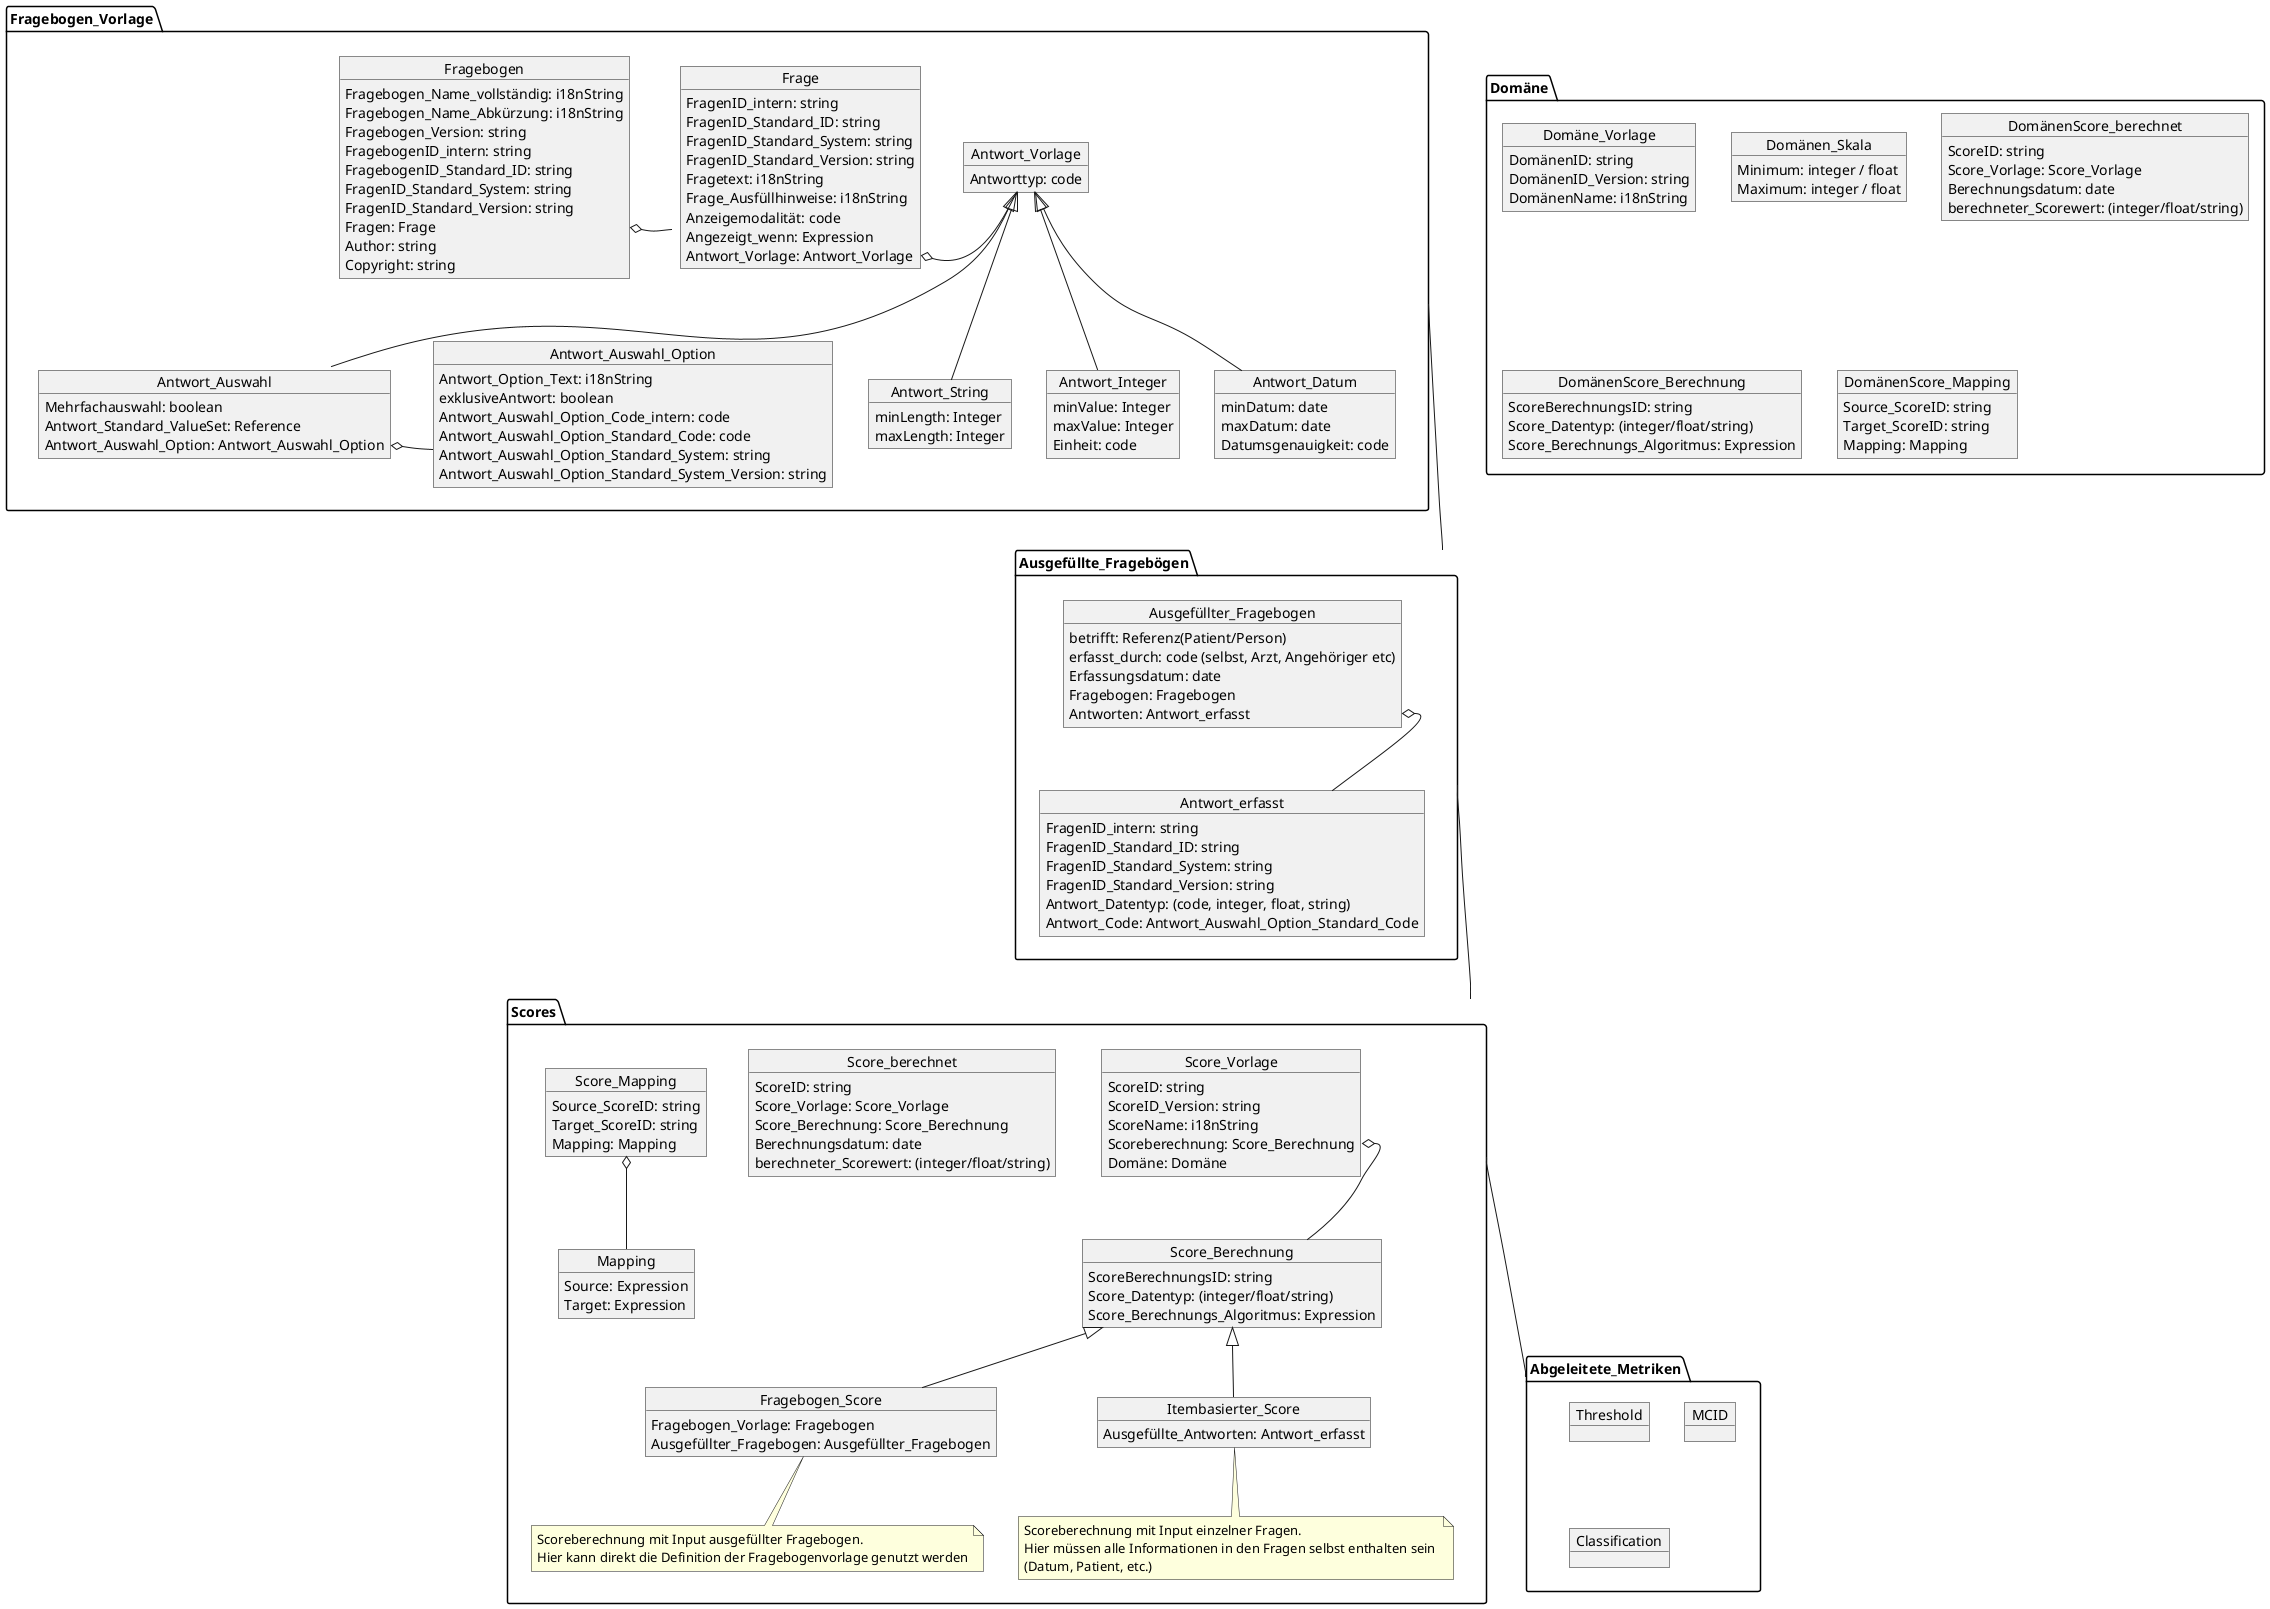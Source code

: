 @startuml MII_PROMs_Fragebögen
package Fragebogen_Vorlage {
    object Fragebogen {
        Fragebogen_Name_vollständig: i18nString
        Fragebogen_Name_Abkürzung: i18nString
        Fragebogen_Version: string
        FragebogenID_intern: string
        FragebogenID_Standard_ID: string
        FragenID_Standard_System: string
        FragenID_Standard_Version: string
        Fragen: Frage
        Author: string

        Copyright: string


    }

    object Frage{
        FragenID_intern: string
        FragenID_Standard_ID: string
        FragenID_Standard_System: string
        FragenID_Standard_Version: string
        Fragetext: i18nString
        Frage_Ausfüllhinweise: i18nString
        Anzeigemodalität: code
        Angezeigt_wenn: Expression
        Antwort_Vorlage: Antwort_Vorlage

    }

    Fragebogen::Frage o-right- Frage

    object Antwort_Vorlage {
        Antworttyp: code
    }
    Frage::Antwort_Vorlage  o-right-- Antwort_Vorlage

    object Antwort_String {
        minLength: Integer
        maxLength: Integer
    }
    Antwort_Vorlage <|-down- Antwort_String

    object Antwort_Auswahl {
        Mehrfachauswahl: boolean
        Antwort_Standard_ValueSet: Reference
        Antwort_Auswahl_Option: Antwort_Auswahl_Option
    }
    object Antwort_Auswahl_Option {
        Antwort_Option_Text: i18nString
        exklusiveAntwort: boolean
        Antwort_Auswahl_Option_Code_intern: code
        Antwort_Auswahl_Option_Standard_Code: code
        Antwort_Auswahl_Option_Standard_System: string
        Antwort_Auswahl_Option_Standard_System_Version: string

    }

    Antwort_Vorlage <|-down- Antwort_Auswahl
    Antwort_Auswahl::Antwort_Auswahl_Option o-right- Antwort_Auswahl_Option

    object Antwort_Integer {
        minValue: Integer
        maxValue: Integer
        Einheit: code
    }
    Antwort_Vorlage <|-down- Antwort_Integer

    object Antwort_Datum {
        minDatum: date
        maxDatum: date
        Datumsgenauigkeit: code
    }
    Antwort_Vorlage <|-down- Antwort_Datum

}

package Ausgefüllte_Fragebögen {
    object Ausgefüllter_Fragebogen {
    
        betrifft: Referenz(Patient/Person)
        erfasst_durch: code (selbst, Arzt, Angehöriger etc)
        Erfassungsdatum: date
        Fragebogen: Fragebogen
        Antworten: Antwort_erfasst
    }
    object Antwort_erfasst {
        FragenID_intern: string
        FragenID_Standard_ID: string
        FragenID_Standard_System: string
        FragenID_Standard_Version: string
        Antwort_Datentyp: (code, integer, float, string)
        Antwort_Code: Antwort_Auswahl_Option_Standard_Code
    }
    Ausgefüllter_Fragebogen::Antworten o-- Antwort_erfasst
}

package Scores {
    object Score_Vorlage {
        ScoreID: string
        ScoreID_Version: string
        ScoreName: i18nString
        Scoreberechnung: Score_Berechnung
        Domäne: Domäne
    }
    object Score_berechnet {
        ScoreID: string
        Score_Vorlage: Score_Vorlage
        Score_Berechnung: Score_Berechnung
        Berechnungsdatum: date
        berechneter_Scorewert: (integer/float/string)
    } 
    object Score_Berechnung {
        ScoreBerechnungsID: string
        Score_Datentyp: (integer/float/string)
        Score_Berechnungs_Algoritmus: Expression

    }
    Score_Vorlage::Scoreberechnung o-- Score_Berechnung


    object Fragebogen_Score {
        Fragebogen_Vorlage: Fragebogen
        Ausgefüllter_Fragebogen: Ausgefüllter_Fragebogen
    }
    note bottom of Fragebogen_Score 
        Scoreberechnung mit Input ausgefüllter Fragebogen. 
        Hier kann direkt die Definition der Fragebogenvorlage genutzt werden
    end note
      Score_Berechnung <|-- Fragebogen_Score

    object Itembasierter_Score {
        Ausgefüllte_Antworten: Antwort_erfasst
    }
    Score_Berechnung <|-- Itembasierter_Score

    note bottom of Itembasierter_Score 
        Scoreberechnung mit Input einzelner Fragen. 
        Hier müssen alle Informationen in den Fragen selbst enthalten sein 
        (Datum, Patient, etc.)
    end note

    object Score_Mapping {
        Source_ScoreID: string
        Target_ScoreID: string
        Mapping: Mapping 
    }

    object Mapping {
        Source: Expression
        Target: Expression        
    }
    Score_Mapping o-- Mapping


}
package Domäne {
    object Domäne_Vorlage {
        DomänenID: string
        DomänenID_Version: string
        DomänenName: i18nString
    }
    object Domänen_Skala {
        Minimum: integer / float
        Maximum: integer / float

    }


    object DomänenScore_berechnet {
        ScoreID: string
        Score_Vorlage: Score_Vorlage
        Berechnungsdatum: date
        berechneter_Scorewert: (integer/float/string)
    } 
    object DomänenScore_Berechnung {
        ScoreBerechnungsID: string
        Score_Datentyp: (integer/float/string)
        Score_Berechnungs_Algoritmus: Expression
    }

    object DomänenScore_Mapping {
        Source_ScoreID: string
        Target_ScoreID: string
        Mapping: Mapping 
    }
}

package Abgeleitete_Metriken {
    object Threshold
    object MCID
    object Classification
} 

Fragebogen_Vorlage --- Ausgefüllte_Fragebögen
Ausgefüllte_Fragebögen --- Scores
Scores --- Abgeleitete_Metriken
@enduml

/'
Teil der nächsten Stufe:
Mehrsprachigkeit
Modulare Fragebögen und Fragenkataloge
Adaptive Fragebögen und CAT
'/
